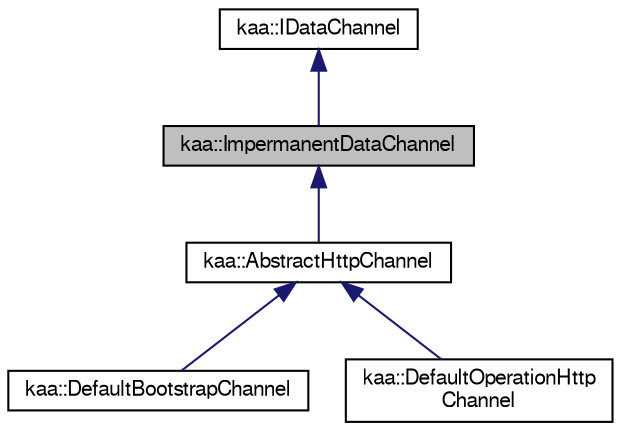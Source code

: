 digraph "kaa::ImpermanentDataChannel"
{
  bgcolor="transparent";
  edge [fontname="FreeSans",fontsize="10",labelfontname="FreeSans",labelfontsize="10"];
  node [fontname="FreeSans",fontsize="10",shape=record];
  Node1 [label="kaa::ImpermanentDataChannel",height=0.2,width=0.4,color="black", fillcolor="grey75", style="filled" fontcolor="black"];
  Node2 -> Node1 [dir="back",color="midnightblue",fontsize="10",style="solid",fontname="FreeSans"];
  Node2 [label="kaa::IDataChannel",height=0.2,width=0.4,color="black",URL="$classkaa_1_1IDataChannel.html"];
  Node1 -> Node3 [dir="back",color="midnightblue",fontsize="10",style="solid",fontname="FreeSans"];
  Node3 [label="kaa::AbstractHttpChannel",height=0.2,width=0.4,color="black",URL="$classkaa_1_1AbstractHttpChannel.html"];
  Node3 -> Node4 [dir="back",color="midnightblue",fontsize="10",style="solid",fontname="FreeSans"];
  Node4 [label="kaa::DefaultBootstrapChannel",height=0.2,width=0.4,color="black",URL="$classkaa_1_1DefaultBootstrapChannel.html"];
  Node3 -> Node5 [dir="back",color="midnightblue",fontsize="10",style="solid",fontname="FreeSans"];
  Node5 [label="kaa::DefaultOperationHttp\lChannel",height=0.2,width=0.4,color="black",URL="$classkaa_1_1DefaultOperationHttpChannel.html"];
}
